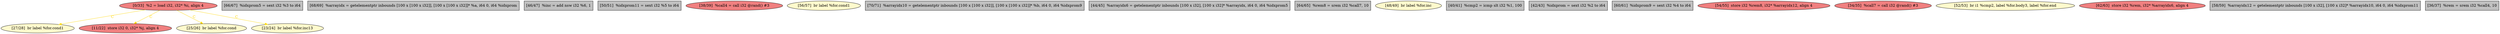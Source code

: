 
digraph G {


node1288 [fillcolor=lemonchiffon,label="[27/28]  br label %for.cond1",shape=ellipse,style=filled ]
node1283 [fillcolor=grey,label="[66/67]  %idxprom5 = sext i32 %3 to i64",shape=rectangle,style=filled ]
node1287 [fillcolor=grey,label="[68/69]  %arrayidx = getelementptr inbounds [100 x [100 x i32]], [100 x [100 x i32]]* %a, i64 0, i64 %idxprom",shape=rectangle,style=filled ]
node1270 [fillcolor=grey,label="[46/47]  %inc = add nsw i32 %6, 1",shape=rectangle,style=filled ]
node1271 [fillcolor=grey,label="[50/51]  %idxprom11 = sext i32 %5 to i64",shape=rectangle,style=filled ]
node1279 [fillcolor=lightcoral,label="[38/39]  %call4 = call i32 @rand() #3",shape=ellipse,style=filled ]
node1289 [fillcolor=lemonchiffon,label="[56/57]  br label %for.cond1",shape=ellipse,style=filled ]
node1285 [fillcolor=grey,label="[70/71]  %arrayidx10 = getelementptr inbounds [100 x [100 x i32]], [100 x [100 x i32]]* %b, i64 0, i64 %idxprom9",shape=rectangle,style=filled ]
node1282 [fillcolor=lightcoral,label="[0/33]  %2 = load i32, i32* %i, align 4",shape=ellipse,style=filled ]
node1268 [fillcolor=grey,label="[44/45]  %arrayidx6 = getelementptr inbounds [100 x i32], [100 x i32]* %arrayidx, i64 0, i64 %idxprom5",shape=rectangle,style=filled ]
node1286 [fillcolor=lightcoral,label="[11/22]  store i32 0, i32* %j, align 4",shape=ellipse,style=filled ]
node1284 [fillcolor=grey,label="[64/65]  %rem8 = srem i32 %call7, 10",shape=rectangle,style=filled ]
node1269 [fillcolor=lemonchiffon,label="[25/26]  br label %for.cond",shape=ellipse,style=filled ]
node1276 [fillcolor=lemonchiffon,label="[48/49]  br label %for.inc",shape=ellipse,style=filled ]
node1266 [fillcolor=grey,label="[40/41]  %cmp2 = icmp slt i32 %1, 100",shape=rectangle,style=filled ]
node1267 [fillcolor=grey,label="[42/43]  %idxprom = sext i32 %2 to i64",shape=rectangle,style=filled ]
node1278 [fillcolor=grey,label="[60/61]  %idxprom9 = sext i32 %4 to i64",shape=rectangle,style=filled ]
node1273 [fillcolor=lightcoral,label="[54/55]  store i32 %rem8, i32* %arrayidx12, align 4",shape=ellipse,style=filled ]
node1281 [fillcolor=lightcoral,label="[34/35]  %call7 = call i32 @rand() #3",shape=ellipse,style=filled ]
node1272 [fillcolor=lemonchiffon,label="[52/53]  br i1 %cmp2, label %for.body3, label %for.end",shape=ellipse,style=filled ]
node1274 [fillcolor=lightcoral,label="[62/63]  store i32 %rem, i32* %arrayidx6, align 4",shape=ellipse,style=filled ]
node1275 [fillcolor=lemonchiffon,label="[23/24]  br label %for.inc13",shape=ellipse,style=filled ]
node1277 [fillcolor=grey,label="[58/59]  %arrayidx12 = getelementptr inbounds [100 x i32], [100 x i32]* %arrayidx10, i64 0, i64 %idxprom11",shape=rectangle,style=filled ]
node1280 [fillcolor=grey,label="[36/37]  %rem = srem i32 %call4, 10",shape=rectangle,style=filled ]

node1282->node1269 [style=solid,color=gold,label="C",penwidth=1.0,fontcolor=gold ]
node1282->node1288 [style=solid,color=gold,label="C",penwidth=1.0,fontcolor=gold ]
node1282->node1286 [style=solid,color=gold,label="C",penwidth=1.0,fontcolor=gold ]
node1282->node1275 [style=solid,color=gold,label="C",penwidth=1.0,fontcolor=gold ]


}
